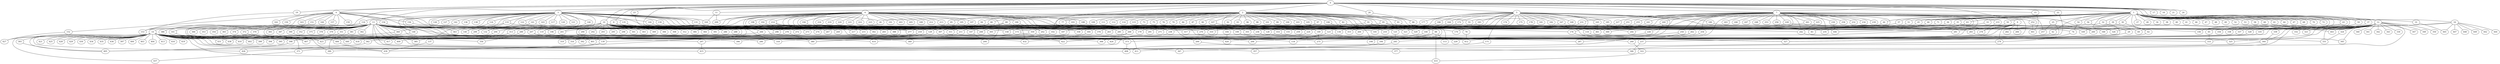 
graph graphname {
    0 -- 1
0 -- 2
0 -- 3
0 -- 4
0 -- 5
0 -- 6
0 -- 7
0 -- 8
0 -- 9
0 -- 10
0 -- 11
0 -- 12
0 -- 13
0 -- 14
0 -- 15
0 -- 16
0 -- 17
0 -- 18
0 -- 19
0 -- 20
0 -- 21
0 -- 22
0 -- 23
0 -- 24
0 -- 211
0 -- 380
1 -- 25
1 -- 26
1 -- 27
1 -- 28
1 -- 29
1 -- 30
1 -- 31
1 -- 32
1 -- 33
1 -- 34
1 -- 35
1 -- 36
1 -- 37
1 -- 38
1 -- 39
1 -- 40
1 -- 41
1 -- 42
1 -- 43
1 -- 44
1 -- 45
1 -- 46
1 -- 47
1 -- 48
1 -- 49
1 -- 50
1 -- 51
1 -- 52
1 -- 53
1 -- 54
1 -- 55
1 -- 56
1 -- 57
1 -- 58
1 -- 59
1 -- 60
1 -- 61
1 -- 62
1 -- 63
1 -- 64
1 -- 65
1 -- 66
1 -- 67
1 -- 68
1 -- 69
1 -- 70
1 -- 71
1 -- 72
1 -- 260
2 -- 73
2 -- 74
2 -- 75
2 -- 76
2 -- 77
2 -- 78
2 -- 79
2 -- 80
2 -- 81
2 -- 82
2 -- 83
2 -- 84
2 -- 85
2 -- 86
2 -- 87
2 -- 88
2 -- 89
2 -- 90
2 -- 91
2 -- 92
2 -- 93
2 -- 94
2 -- 95
2 -- 96
2 -- 97
2 -- 98
2 -- 99
2 -- 100
2 -- 101
2 -- 102
2 -- 103
2 -- 104
2 -- 105
2 -- 106
2 -- 107
2 -- 108
2 -- 109
2 -- 110
2 -- 111
2 -- 112
2 -- 113
2 -- 114
2 -- 115
3 -- 128
3 -- 130
3 -- 131
3 -- 132
3 -- 133
3 -- 134
3 -- 129
3 -- 136
3 -- 137
3 -- 138
3 -- 139
3 -- 140
3 -- 141
3 -- 142
3 -- 143
3 -- 144
3 -- 145
3 -- 146
3 -- 147
3 -- 148
3 -- 135
3 -- 116
3 -- 117
3 -- 118
3 -- 119
3 -- 120
3 -- 121
3 -- 122
3 -- 123
3 -- 124
3 -- 125
3 -- 126
3 -- 127
3 -- 320
3 -- 26
4 -- 160
4 -- 162
4 -- 163
4 -- 161
4 -- 149
4 -- 150
4 -- 151
4 -- 152
4 -- 153
4 -- 154
4 -- 155
4 -- 156
4 -- 157
4 -- 158
4 -- 159
5 -- 164
5 -- 165
5 -- 166
5 -- 167
5 -- 168
5 -- 169
5 -- 170
5 -- 171
5 -- 172
5 -- 173
5 -- 174
5 -- 175
5 -- 176
5 -- 177
5 -- 178
5 -- 179
5 -- 180
5 -- 181
5 -- 182
5 -- 183
5 -- 184
5 -- 185
5 -- 186
6 -- 187
6 -- 188
6 -- 189
6 -- 190
6 -- 191
6 -- 192
6 -- 193
6 -- 194
6 -- 195
6 -- 196
6 -- 197
6 -- 198
6 -- 199
6 -- 200
6 -- 201
6 -- 202
6 -- 203
6 -- 204
6 -- 205
6 -- 206
6 -- 207
6 -- 208
6 -- 209
6 -- 210
6 -- 211
6 -- 212
6 -- 213
6 -- 214
6 -- 215
6 -- 216
6 -- 217
6 -- 218
6 -- 219
6 -- 220
6 -- 221
6 -- 222
6 -- 223
6 -- 224
6 -- 55
7 -- 256
7 -- 258
7 -- 259
7 -- 260
7 -- 261
7 -- 262
7 -- 257
7 -- 225
7 -- 226
7 -- 227
7 -- 228
7 -- 229
7 -- 230
7 -- 231
7 -- 232
7 -- 233
7 -- 234
7 -- 235
7 -- 236
7 -- 237
7 -- 238
7 -- 239
7 -- 240
7 -- 241
7 -- 242
7 -- 243
7 -- 244
7 -- 245
7 -- 246
7 -- 247
7 -- 248
7 -- 249
7 -- 250
7 -- 251
7 -- 252
7 -- 253
7 -- 254
7 -- 255
8 -- 263
8 -- 264
8 -- 265
8 -- 266
8 -- 267
8 -- 268
8 -- 269
8 -- 270
8 -- 271
8 -- 272
8 -- 273
8 -- 274
8 -- 275
8 -- 276
8 -- 277
8 -- 296
8 -- 446
8 -- 132
9 -- 278
9 -- 279
9 -- 280
9 -- 281
9 -- 282
9 -- 283
9 -- 284
9 -- 125
9 -- 396
10 -- 285
10 -- 286
10 -- 287
10 -- 288
10 -- 289
10 -- 290
10 -- 291
10 -- 292
10 -- 293
10 -- 294
10 -- 295
10 -- 296
10 -- 297
10 -- 298
10 -- 299
10 -- 300
10 -- 301
10 -- 302
10 -- 303
10 -- 304
10 -- 305
10 -- 306
10 -- 307
10 -- 308
10 -- 309
10 -- 310
10 -- 311
10 -- 312
10 -- 313
10 -- 314
10 -- 315
10 -- 316
10 -- 317
10 -- 318
10 -- 319
11 -- 320
11 -- 209
12 -- 321
12 -- 322
12 -- 323
12 -- 324
12 -- 325
12 -- 326
12 -- 327
12 -- 328
12 -- 329
12 -- 330
12 -- 331
12 -- 332
12 -- 333
12 -- 334
12 -- 335
12 -- 336
12 -- 337
12 -- 338
12 -- 339
12 -- 340
12 -- 341
12 -- 342
12 -- 343
12 -- 344
12 -- 345
12 -- 346
12 -- 347
12 -- 348
12 -- 349
12 -- 350
12 -- 169
13 -- 384
13 -- 386
13 -- 387
13 -- 388
13 -- 389
13 -- 390
13 -- 385
13 -- 392
13 -- 391
13 -- 351
13 -- 352
13 -- 353
13 -- 354
13 -- 355
13 -- 356
13 -- 357
13 -- 358
13 -- 359
13 -- 360
13 -- 361
13 -- 362
13 -- 363
13 -- 364
13 -- 365
13 -- 366
13 -- 367
13 -- 368
13 -- 369
13 -- 370
13 -- 371
13 -- 372
13 -- 373
13 -- 374
13 -- 375
13 -- 376
13 -- 377
13 -- 378
13 -- 379
13 -- 380
13 -- 381
13 -- 382
13 -- 383
13 -- 148
14 -- 393
14 -- 394
14 -- 395
14 -- 396
14 -- 397
14 -- 398
14 -- 399
14 -- 400
14 -- 401
14 -- 402
14 -- 403
14 -- 404
14 -- 405
14 -- 406
14 -- 407
14 -- 408
14 -- 409
14 -- 410
14 -- 411
14 -- 412
14 -- 413
14 -- 414
14 -- 415
14 -- 416
14 -- 417
14 -- 418
14 -- 419
14 -- 420
14 -- 421
14 -- 422
14 -- 423
14 -- 424
14 -- 425
14 -- 426
14 -- 427
14 -- 428
14 -- 429
14 -- 430
14 -- 431
14 -- 432
14 -- 433
14 -- 434
14 -- 435
14 -- 436
14 -- 437
14 -- 438
14 -- 439
14 -- 440
15 -- 441
16 -- 448
16 -- 449
16 -- 442
16 -- 443
16 -- 444
16 -- 445
16 -- 446
16 -- 447
19 -- 153
20 -- 86
22 -- 412
23 -- 302
25 -- 257
25 -- 380
26 -- 384
29 -- 414
30 -- 264
30 -- 62
31 -- 445
32 -- 358
32 -- 69
33 -- 361
35 -- 123
35 -- 134
35 -- 260
36 -- 149
37 -- 338
39 -- 336
39 -- 315
42 -- 423
43 -- 336
44 -- 158
44 -- 355
45 -- 314
50 -- 300
51 -- 128
54 -- 74
56 -- 327
56 -- 376
57 -- 359
59 -- 334
62 -- 287
63 -- 235
63 -- 145
65 -- 333
66 -- 83
66 -- 155
71 -- 224
74 -- 279
77 -- 310
78 -- 412
80 -- 391
80 -- 211
81 -- 283
82 -- 88
85 -- 364
88 -- 108
88 -- 433
88 -- 118
88 -- 113
89 -- 147
89 -- 208
89 -- 259
91 -- 327
91 -- 305
91 -- 176
94 -- 311
95 -- 265
95 -- 281
95 -- 244
97 -- 355
97 -- 129
97 -- 199
102 -- 280
104 -- 420
106 -- 329
106 -- 108
107 -- 422
107 -- 170
110 -- 331
116 -- 153
119 -- 280
122 -- 196
123 -- 184
123 -- 420
123 -- 206
124 -- 140
125 -- 245
129 -- 139
129 -- 297
130 -- 173
131 -- 323
133 -- 363
133 -- 187
133 -- 299
135 -- 265
135 -- 217
137 -- 439
139 -- 389
139 -- 371
141 -- 398
141 -- 215
142 -- 360
144 -- 208
144 -- 179
146 -- 201
147 -- 204
148 -- 389
149 -- 275
151 -- 386
152 -- 427
154 -- 207
156 -- 236
161 -- 398
164 -- 187
165 -- 361
166 -- 422
167 -- 235
167 -- 210
171 -- 408
172 -- 304
173 -- 406
173 -- 422
176 -- 237
177 -- 218
180 -- 348
183 -- 263
184 -- 411
185 -- 300
186 -- 202
187 -- 422
188 -- 242
190 -- 432
190 -- 202
192 -- 265
192 -- 302
193 -- 329
194 -- 238
195 -- 277
197 -- 307
198 -- 215
199 -- 229
200 -- 346
201 -- 319
207 -- 316
207 -- 280
211 -- 318
214 -- 277
214 -- 394
214 -- 218
218 -- 395
218 -- 392
224 -- 417
225 -- 242
226 -- 407
227 -- 388
228 -- 326
228 -- 270
230 -- 446
231 -- 268
231 -- 296
233 -- 278
236 -- 249
236 -- 327
237 -- 346
238 -- 405
240 -- 317
240 -- 409
241 -- 271
242 -- 344
245 -- 367
249 -- 322
250 -- 398
250 -- 415
251 -- 285
252 -- 441
254 -- 368
255 -- 291
261 -- 310
261 -- 443
262 -- 275
262 -- 401
266 -- 399
268 -- 362
268 -- 368
276 -- 439
276 -- 380
277 -- 369
279 -- 357
283 -- 345
289 -- 356
294 -- 402
296 -- 316
297 -- 415
304 -- 432
307 -- 333
313 -- 385
314 -- 418
314 -- 325
322 -- 433
324 -- 331
328 -- 424
335 -- 373
337 -- 369
339 -- 344
344 -- 377
351 -- 431
359 -- 411
359 -- 440
360 -- 410
362 -- 426
371 -- 437
372 -- 407
373 -- 408
381 -- 438
390 -- 423
393 -- 405
398 -- 405
406 -- 439

}
